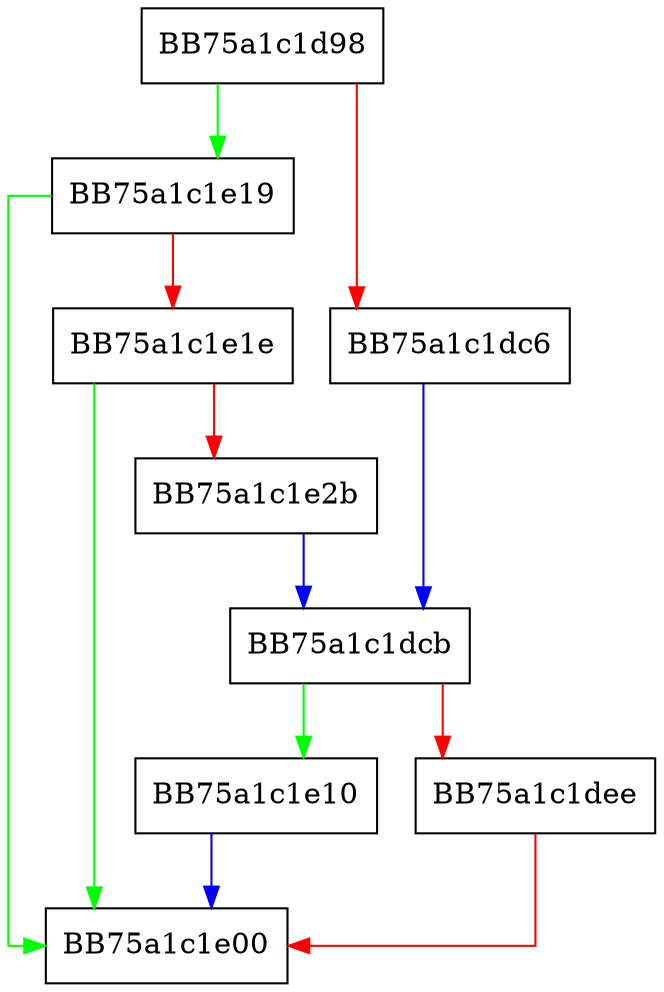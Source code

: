 digraph get_revepcrc {
  node [shape="box"];
  graph [splines=ortho];
  BB75a1c1d98 -> BB75a1c1e19 [color="green"];
  BB75a1c1d98 -> BB75a1c1dc6 [color="red"];
  BB75a1c1dc6 -> BB75a1c1dcb [color="blue"];
  BB75a1c1dcb -> BB75a1c1e10 [color="green"];
  BB75a1c1dcb -> BB75a1c1dee [color="red"];
  BB75a1c1dee -> BB75a1c1e00 [color="red"];
  BB75a1c1e10 -> BB75a1c1e00 [color="blue"];
  BB75a1c1e19 -> BB75a1c1e00 [color="green"];
  BB75a1c1e19 -> BB75a1c1e1e [color="red"];
  BB75a1c1e1e -> BB75a1c1e00 [color="green"];
  BB75a1c1e1e -> BB75a1c1e2b [color="red"];
  BB75a1c1e2b -> BB75a1c1dcb [color="blue"];
}